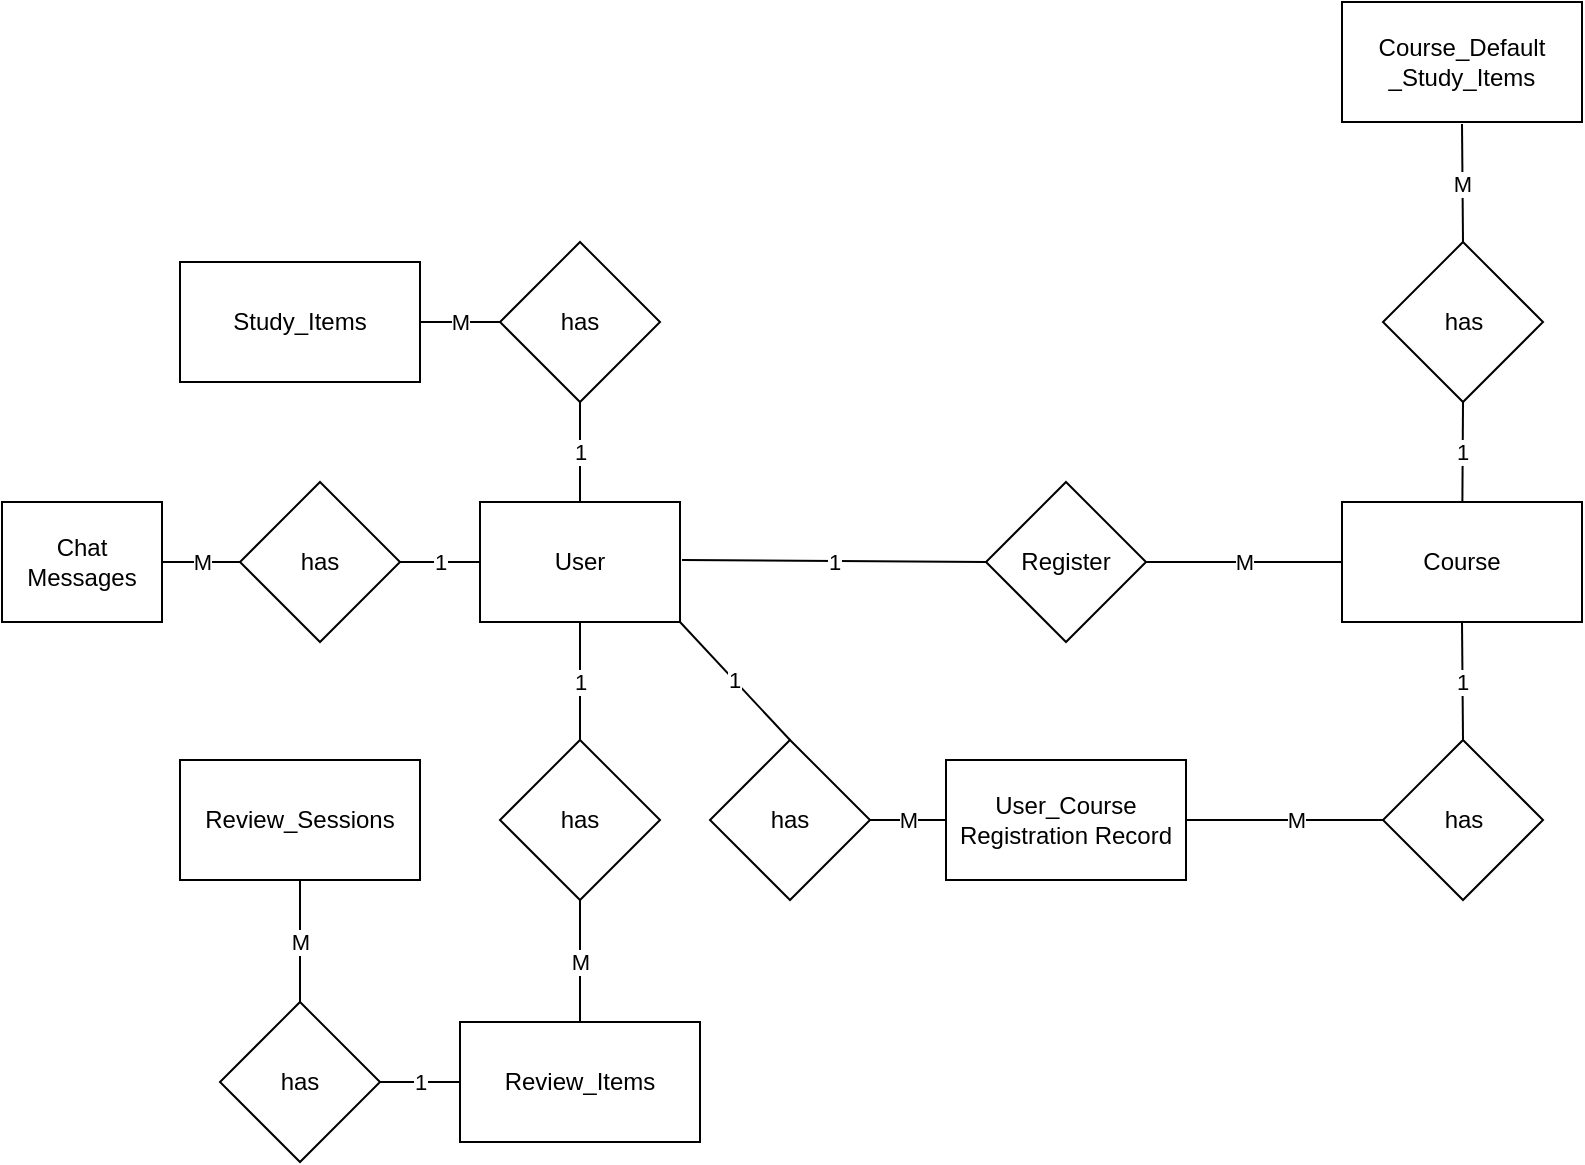 <mxfile version="21.6.9" type="google">
  <diagram id="C5RBs43oDa-KdzZeNtuy" name="Page-1">
    <mxGraphModel grid="1" page="1" gridSize="10" guides="1" tooltips="1" connect="1" arrows="1" fold="1" pageScale="1" pageWidth="827" pageHeight="1169" math="0" shadow="0">
      <root>
        <mxCell id="WIyWlLk6GJQsqaUBKTNV-0" />
        <mxCell id="WIyWlLk6GJQsqaUBKTNV-1" parent="WIyWlLk6GJQsqaUBKTNV-0" />
        <mxCell id="EeHNEa_oqqEz76VXJpLk-0" value="has" style="rhombus;whiteSpace=wrap;html=1;" vertex="1" parent="WIyWlLk6GJQsqaUBKTNV-1">
          <mxGeometry x="259" y="40" width="80" height="80" as="geometry" />
        </mxCell>
        <mxCell id="EeHNEa_oqqEz76VXJpLk-3" value="User" style="rounded=0;whiteSpace=wrap;html=1;" vertex="1" parent="WIyWlLk6GJQsqaUBKTNV-1">
          <mxGeometry x="249" y="170" width="100" height="60" as="geometry" />
        </mxCell>
        <mxCell id="EeHNEa_oqqEz76VXJpLk-5" value="Study_Items" style="rounded=0;whiteSpace=wrap;html=1;" vertex="1" parent="WIyWlLk6GJQsqaUBKTNV-1">
          <mxGeometry x="99" y="50" width="120" height="60" as="geometry" />
        </mxCell>
        <mxCell id="EeHNEa_oqqEz76VXJpLk-9" value="M" style="endArrow=none;html=1;rounded=0;entryX=0;entryY=0.5;entryDx=0;entryDy=0;exitX=1;exitY=0.5;exitDx=0;exitDy=0;" edge="1" parent="WIyWlLk6GJQsqaUBKTNV-1" source="EeHNEa_oqqEz76VXJpLk-5" target="EeHNEa_oqqEz76VXJpLk-0">
          <mxGeometry width="50" height="50" relative="1" as="geometry">
            <mxPoint x="339" y="300" as="sourcePoint" />
            <mxPoint x="389" y="250" as="targetPoint" />
          </mxGeometry>
        </mxCell>
        <mxCell id="EeHNEa_oqqEz76VXJpLk-11" value="1" style="endArrow=none;html=1;rounded=0;exitX=0.5;exitY=1;exitDx=0;exitDy=0;" edge="1" parent="WIyWlLk6GJQsqaUBKTNV-1" source="EeHNEa_oqqEz76VXJpLk-0">
          <mxGeometry width="50" height="50" relative="1" as="geometry">
            <mxPoint x="339" y="300" as="sourcePoint" />
            <mxPoint x="299" y="170" as="targetPoint" />
            <Array as="points">
              <mxPoint x="299" y="170" />
            </Array>
          </mxGeometry>
        </mxCell>
        <mxCell id="EeHNEa_oqqEz76VXJpLk-12" value="has" style="rhombus;whiteSpace=wrap;html=1;" vertex="1" parent="WIyWlLk6GJQsqaUBKTNV-1">
          <mxGeometry x="129" y="160" width="80" height="80" as="geometry" />
        </mxCell>
        <mxCell id="EeHNEa_oqqEz76VXJpLk-13" value="Chat Messages" style="rounded=0;whiteSpace=wrap;html=1;" vertex="1" parent="WIyWlLk6GJQsqaUBKTNV-1">
          <mxGeometry x="10" y="170" width="80" height="60" as="geometry" />
        </mxCell>
        <mxCell id="EeHNEa_oqqEz76VXJpLk-14" value="1" style="endArrow=none;html=1;rounded=0;exitX=1;exitY=0.5;exitDx=0;exitDy=0;entryX=0;entryY=0.5;entryDx=0;entryDy=0;" edge="1" parent="WIyWlLk6GJQsqaUBKTNV-1" source="EeHNEa_oqqEz76VXJpLk-12" target="EeHNEa_oqqEz76VXJpLk-3">
          <mxGeometry width="50" height="50" relative="1" as="geometry">
            <mxPoint x="260" y="300" as="sourcePoint" />
            <mxPoint x="240" y="200" as="targetPoint" />
          </mxGeometry>
        </mxCell>
        <mxCell id="EeHNEa_oqqEz76VXJpLk-15" value="M" style="endArrow=none;html=1;rounded=0;exitX=1;exitY=0.5;exitDx=0;exitDy=0;entryX=0;entryY=0.5;entryDx=0;entryDy=0;" edge="1" parent="WIyWlLk6GJQsqaUBKTNV-1" source="EeHNEa_oqqEz76VXJpLk-13" target="EeHNEa_oqqEz76VXJpLk-12">
          <mxGeometry width="50" height="50" relative="1" as="geometry">
            <mxPoint x="260" y="300" as="sourcePoint" />
            <mxPoint x="310" y="250" as="targetPoint" />
          </mxGeometry>
        </mxCell>
        <mxCell id="EeHNEa_oqqEz76VXJpLk-16" value="has" style="rhombus;whiteSpace=wrap;html=1;" vertex="1" parent="WIyWlLk6GJQsqaUBKTNV-1">
          <mxGeometry x="364" y="289" width="80" height="80" as="geometry" />
        </mxCell>
        <mxCell id="EeHNEa_oqqEz76VXJpLk-17" value="1" style="endArrow=none;html=1;rounded=0;entryX=1;entryY=1;entryDx=0;entryDy=0;exitX=0.5;exitY=0;exitDx=0;exitDy=0;" edge="1" parent="WIyWlLk6GJQsqaUBKTNV-1" source="EeHNEa_oqqEz76VXJpLk-16" target="EeHNEa_oqqEz76VXJpLk-3">
          <mxGeometry width="50" height="50" relative="1" as="geometry">
            <mxPoint x="260" y="300" as="sourcePoint" />
            <mxPoint x="310" y="250" as="targetPoint" />
          </mxGeometry>
        </mxCell>
        <mxCell id="EeHNEa_oqqEz76VXJpLk-18" value="has" style="rhombus;whiteSpace=wrap;html=1;" vertex="1" parent="WIyWlLk6GJQsqaUBKTNV-1">
          <mxGeometry x="259" y="289" width="80" height="80" as="geometry" />
        </mxCell>
        <mxCell id="EeHNEa_oqqEz76VXJpLk-19" value="1" style="endArrow=none;html=1;rounded=0;entryX=0.5;entryY=1;entryDx=0;entryDy=0;exitX=0.5;exitY=0;exitDx=0;exitDy=0;" edge="1" parent="WIyWlLk6GJQsqaUBKTNV-1" source="EeHNEa_oqqEz76VXJpLk-18" target="EeHNEa_oqqEz76VXJpLk-3">
          <mxGeometry width="50" height="50" relative="1" as="geometry">
            <mxPoint x="360" y="300" as="sourcePoint" />
            <mxPoint x="410" y="250" as="targetPoint" />
          </mxGeometry>
        </mxCell>
        <mxCell id="EeHNEa_oqqEz76VXJpLk-20" value="Review_Items" style="rounded=0;whiteSpace=wrap;html=1;" vertex="1" parent="WIyWlLk6GJQsqaUBKTNV-1">
          <mxGeometry x="239" y="430" width="120" height="60" as="geometry" />
        </mxCell>
        <mxCell id="EeHNEa_oqqEz76VXJpLk-21" value="has" style="rhombus;whiteSpace=wrap;html=1;" vertex="1" parent="WIyWlLk6GJQsqaUBKTNV-1">
          <mxGeometry x="119" y="420" width="80" height="80" as="geometry" />
        </mxCell>
        <mxCell id="EeHNEa_oqqEz76VXJpLk-22" value="Review_Sessions" style="rounded=0;whiteSpace=wrap;html=1;" vertex="1" parent="WIyWlLk6GJQsqaUBKTNV-1">
          <mxGeometry x="99" y="299" width="120" height="60" as="geometry" />
        </mxCell>
        <mxCell id="EeHNEa_oqqEz76VXJpLk-24" value="M" style="endArrow=none;html=1;rounded=0;entryX=0.5;entryY=0;entryDx=0;entryDy=0;exitX=0.5;exitY=1;exitDx=0;exitDy=0;" edge="1" parent="WIyWlLk6GJQsqaUBKTNV-1" source="EeHNEa_oqqEz76VXJpLk-22" target="EeHNEa_oqqEz76VXJpLk-21">
          <mxGeometry width="50" height="50" relative="1" as="geometry">
            <mxPoint x="200" y="300" as="sourcePoint" />
            <mxPoint x="250" y="250" as="targetPoint" />
          </mxGeometry>
        </mxCell>
        <mxCell id="EeHNEa_oqqEz76VXJpLk-25" value="M" style="endArrow=none;html=1;rounded=0;entryX=0.5;entryY=1;entryDx=0;entryDy=0;exitX=0.5;exitY=0;exitDx=0;exitDy=0;" edge="1" parent="WIyWlLk6GJQsqaUBKTNV-1" source="EeHNEa_oqqEz76VXJpLk-20" target="EeHNEa_oqqEz76VXJpLk-18">
          <mxGeometry width="50" height="50" relative="1" as="geometry">
            <mxPoint x="200" y="300" as="sourcePoint" />
            <mxPoint x="250" y="250" as="targetPoint" />
          </mxGeometry>
        </mxCell>
        <mxCell id="EeHNEa_oqqEz76VXJpLk-26" value="1" style="endArrow=none;html=1;rounded=0;entryX=0;entryY=0.5;entryDx=0;entryDy=0;exitX=1;exitY=0.5;exitDx=0;exitDy=0;" edge="1" parent="WIyWlLk6GJQsqaUBKTNV-1" source="EeHNEa_oqqEz76VXJpLk-21" target="EeHNEa_oqqEz76VXJpLk-20">
          <mxGeometry width="50" height="50" relative="1" as="geometry">
            <mxPoint x="200" y="300" as="sourcePoint" />
            <mxPoint x="250" y="250" as="targetPoint" />
          </mxGeometry>
        </mxCell>
        <mxCell id="EeHNEa_oqqEz76VXJpLk-27" value="Register" style="rhombus;whiteSpace=wrap;html=1;" vertex="1" parent="WIyWlLk6GJQsqaUBKTNV-1">
          <mxGeometry x="502" y="160" width="80" height="80" as="geometry" />
        </mxCell>
        <mxCell id="EeHNEa_oqqEz76VXJpLk-28" value="1" style="endArrow=none;html=1;rounded=0;entryX=1;entryY=1;entryDx=0;entryDy=0;exitX=0;exitY=0.5;exitDx=0;exitDy=0;" edge="1" parent="WIyWlLk6GJQsqaUBKTNV-1" source="EeHNEa_oqqEz76VXJpLk-27">
          <mxGeometry width="50" height="50" relative="1" as="geometry">
            <mxPoint x="261" y="269" as="sourcePoint" />
            <mxPoint x="350" y="199" as="targetPoint" />
          </mxGeometry>
        </mxCell>
        <mxCell id="EeHNEa_oqqEz76VXJpLk-29" value="User_Course&lt;br&gt;Registration Record" style="rounded=0;whiteSpace=wrap;html=1;" vertex="1" parent="WIyWlLk6GJQsqaUBKTNV-1">
          <mxGeometry x="482" y="299" width="120" height="60" as="geometry" />
        </mxCell>
        <mxCell id="EeHNEa_oqqEz76VXJpLk-30" value="M" style="endArrow=none;html=1;rounded=0;exitX=1;exitY=0.5;exitDx=0;exitDy=0;entryX=0.126;entryY=0.5;entryDx=0;entryDy=0;entryPerimeter=0;" edge="1" parent="WIyWlLk6GJQsqaUBKTNV-1" source="EeHNEa_oqqEz76VXJpLk-29" target="EeHNEa_oqqEz76VXJpLk-34">
          <mxGeometry width="50" height="50" relative="1" as="geometry">
            <mxPoint x="610" y="300" as="sourcePoint" />
            <mxPoint x="700" y="330" as="targetPoint" />
          </mxGeometry>
        </mxCell>
        <mxCell id="EeHNEa_oqqEz76VXJpLk-31" value="M" style="endArrow=none;html=1;rounded=0;exitX=1;exitY=0.5;exitDx=0;exitDy=0;entryX=0;entryY=0.5;entryDx=0;entryDy=0;" edge="1" parent="WIyWlLk6GJQsqaUBKTNV-1" source="EeHNEa_oqqEz76VXJpLk-16" target="EeHNEa_oqqEz76VXJpLk-29">
          <mxGeometry width="50" height="50" relative="1" as="geometry">
            <mxPoint x="610" y="300" as="sourcePoint" />
            <mxPoint x="660" y="250" as="targetPoint" />
          </mxGeometry>
        </mxCell>
        <mxCell id="EeHNEa_oqqEz76VXJpLk-32" value="Course" style="rounded=0;whiteSpace=wrap;html=1;" vertex="1" parent="WIyWlLk6GJQsqaUBKTNV-1">
          <mxGeometry x="680" y="170" width="120" height="60" as="geometry" />
        </mxCell>
        <mxCell id="EeHNEa_oqqEz76VXJpLk-33" value="M" style="endArrow=none;html=1;rounded=0;exitX=1;exitY=0.5;exitDx=0;exitDy=0;entryX=0;entryY=0.5;entryDx=0;entryDy=0;" edge="1" parent="WIyWlLk6GJQsqaUBKTNV-1" source="EeHNEa_oqqEz76VXJpLk-27" target="EeHNEa_oqqEz76VXJpLk-32">
          <mxGeometry width="50" height="50" relative="1" as="geometry">
            <mxPoint x="590" y="300" as="sourcePoint" />
            <mxPoint x="640" y="250" as="targetPoint" />
          </mxGeometry>
        </mxCell>
        <mxCell id="EeHNEa_oqqEz76VXJpLk-34" value="has" style="rhombus;whiteSpace=wrap;html=1;" vertex="1" parent="WIyWlLk6GJQsqaUBKTNV-1">
          <mxGeometry x="700.5" y="289" width="80" height="80" as="geometry" />
        </mxCell>
        <mxCell id="EeHNEa_oqqEz76VXJpLk-35" value="1" style="endArrow=none;html=1;rounded=0;entryX=0.5;entryY=1;entryDx=0;entryDy=0;exitX=0.5;exitY=0;exitDx=0;exitDy=0;" edge="1" parent="WIyWlLk6GJQsqaUBKTNV-1" source="EeHNEa_oqqEz76VXJpLk-34" target="EeHNEa_oqqEz76VXJpLk-32">
          <mxGeometry width="50" height="50" relative="1" as="geometry">
            <mxPoint x="603.5" y="298" as="sourcePoint" />
            <mxPoint x="692.5" y="228" as="targetPoint" />
          </mxGeometry>
        </mxCell>
        <mxCell id="EeHNEa_oqqEz76VXJpLk-36" value="has" style="rhombus;whiteSpace=wrap;html=1;" vertex="1" parent="WIyWlLk6GJQsqaUBKTNV-1">
          <mxGeometry x="700.5" y="40" width="80" height="80" as="geometry" />
        </mxCell>
        <mxCell id="EeHNEa_oqqEz76VXJpLk-37" value="M" style="endArrow=none;html=1;rounded=0;entryX=0.5;entryY=1;entryDx=0;entryDy=0;exitX=0.5;exitY=0;exitDx=0;exitDy=0;" edge="1" parent="WIyWlLk6GJQsqaUBKTNV-1" source="EeHNEa_oqqEz76VXJpLk-36">
          <mxGeometry width="50" height="50" relative="1" as="geometry">
            <mxPoint x="603.5" y="49" as="sourcePoint" />
            <mxPoint x="740" y="-19" as="targetPoint" />
          </mxGeometry>
        </mxCell>
        <mxCell id="EeHNEa_oqqEz76VXJpLk-38" value="1" style="endArrow=none;html=1;rounded=0;entryX=0.5;entryY=1;entryDx=0;entryDy=0;" edge="1" parent="WIyWlLk6GJQsqaUBKTNV-1" source="EeHNEa_oqqEz76VXJpLk-32" target="EeHNEa_oqqEz76VXJpLk-36">
          <mxGeometry width="50" height="50" relative="1" as="geometry">
            <mxPoint x="530" y="210" as="sourcePoint" />
            <mxPoint x="580" y="160" as="targetPoint" />
          </mxGeometry>
        </mxCell>
        <mxCell id="EeHNEa_oqqEz76VXJpLk-39" value="Course_Default&lt;br&gt;_Study_Items" style="rounded=0;whiteSpace=wrap;html=1;" vertex="1" parent="WIyWlLk6GJQsqaUBKTNV-1">
          <mxGeometry x="680" y="-80" width="120" height="60" as="geometry" />
        </mxCell>
      </root>
    </mxGraphModel>
  </diagram>
</mxfile>

